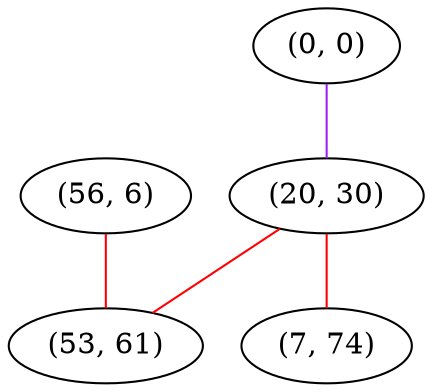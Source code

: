 graph "" {
"(56, 6)";
"(0, 0)";
"(20, 30)";
"(7, 74)";
"(53, 61)";
"(56, 6)" -- "(53, 61)"  [color=red, key=0, weight=1];
"(0, 0)" -- "(20, 30)"  [color=purple, key=0, weight=4];
"(20, 30)" -- "(53, 61)"  [color=red, key=0, weight=1];
"(20, 30)" -- "(7, 74)"  [color=red, key=0, weight=1];
}
